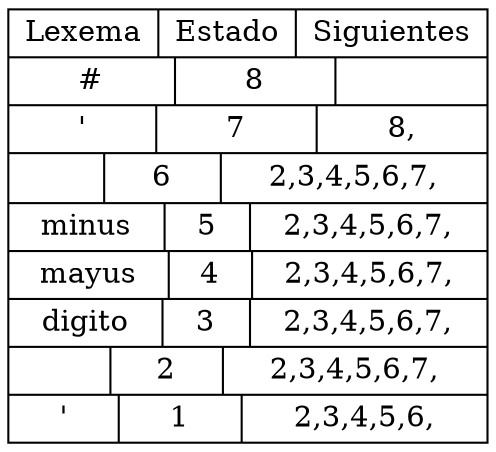 digraph ListaSiguientes{
rankdir=LR
node[shape= record width=1 height=1];
cabeza[label="{Lexema | Estado | Siguientes}| {# |8|{}}| {\' |7|{8,}}| {\n |6|{2,3,4,5,6,7,}}| {minus |5|{2,3,4,5,6,7,}}| {mayus |4|{2,3,4,5,6,7,}}| {digito |3|{2,3,4,5,6,7,}}| {  |2|{2,3,4,5,6,7,}}| {\' |1|{2,3,4,5,6,}}"];

}

